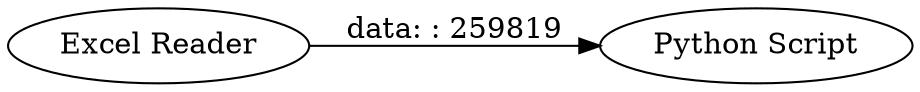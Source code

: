 digraph {
	"8843262834689841459_1" [label="Excel Reader"]
	"8843262834689841459_2" [label="Python Script"]
	"8843262834689841459_1" -> "8843262834689841459_2" [label="data: : 259819"]
	rankdir=LR
}
